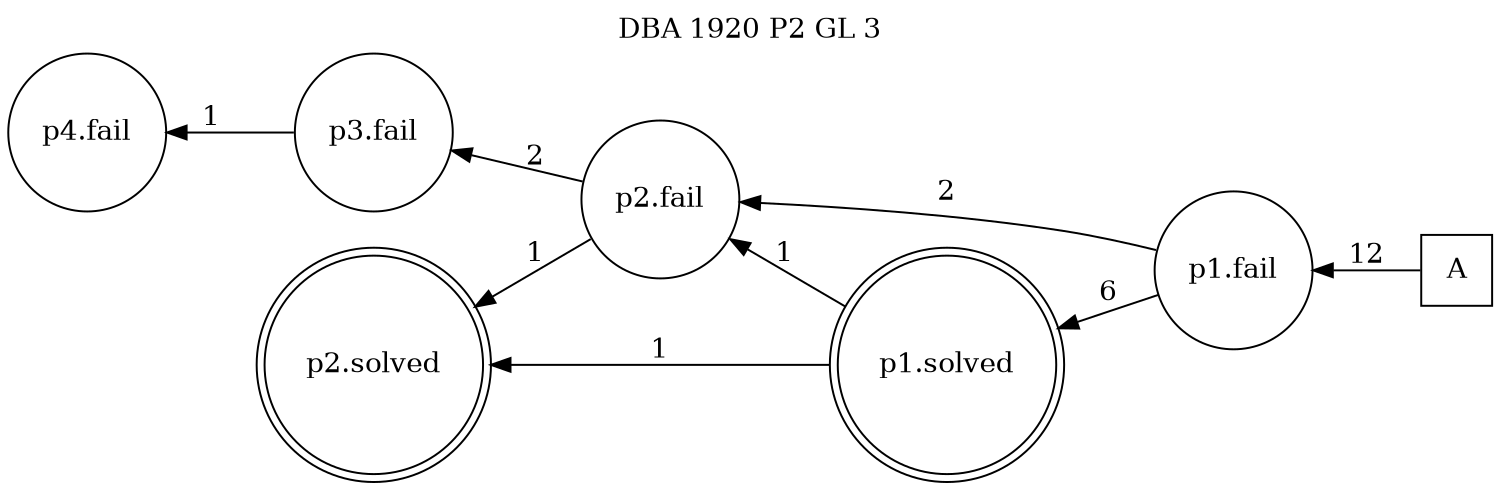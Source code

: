 digraph DBA_1920_P2_GL_3 {
labelloc="tl"
label= " DBA 1920 P2 GL 3 "
rankdir="RL";
graph [ size=" 10 , 10 !"]

"A" [shape="square" label="A"]
"p1.fail" [shape="circle" label="p1.fail"]
"p2.fail" [shape="circle" label="p2.fail"]
"p3.fail" [shape="circle" label="p3.fail"]
"p1.solved" [shape="doublecircle" label="p1.solved"]
"p2.solved" [shape="doublecircle" label="p2.solved"]
"p4.fail" [shape="circle" label="p4.fail"]
"A" -> "p1.fail" [ label=12]
"p1.fail" -> "p2.fail" [ label=2]
"p1.fail" -> "p1.solved" [ label=6]
"p2.fail" -> "p3.fail" [ label=2]
"p2.fail" -> "p2.solved" [ label=1]
"p3.fail" -> "p4.fail" [ label=1]
"p1.solved" -> "p2.fail" [ label=1]
"p1.solved" -> "p2.solved" [ label=1]
}
